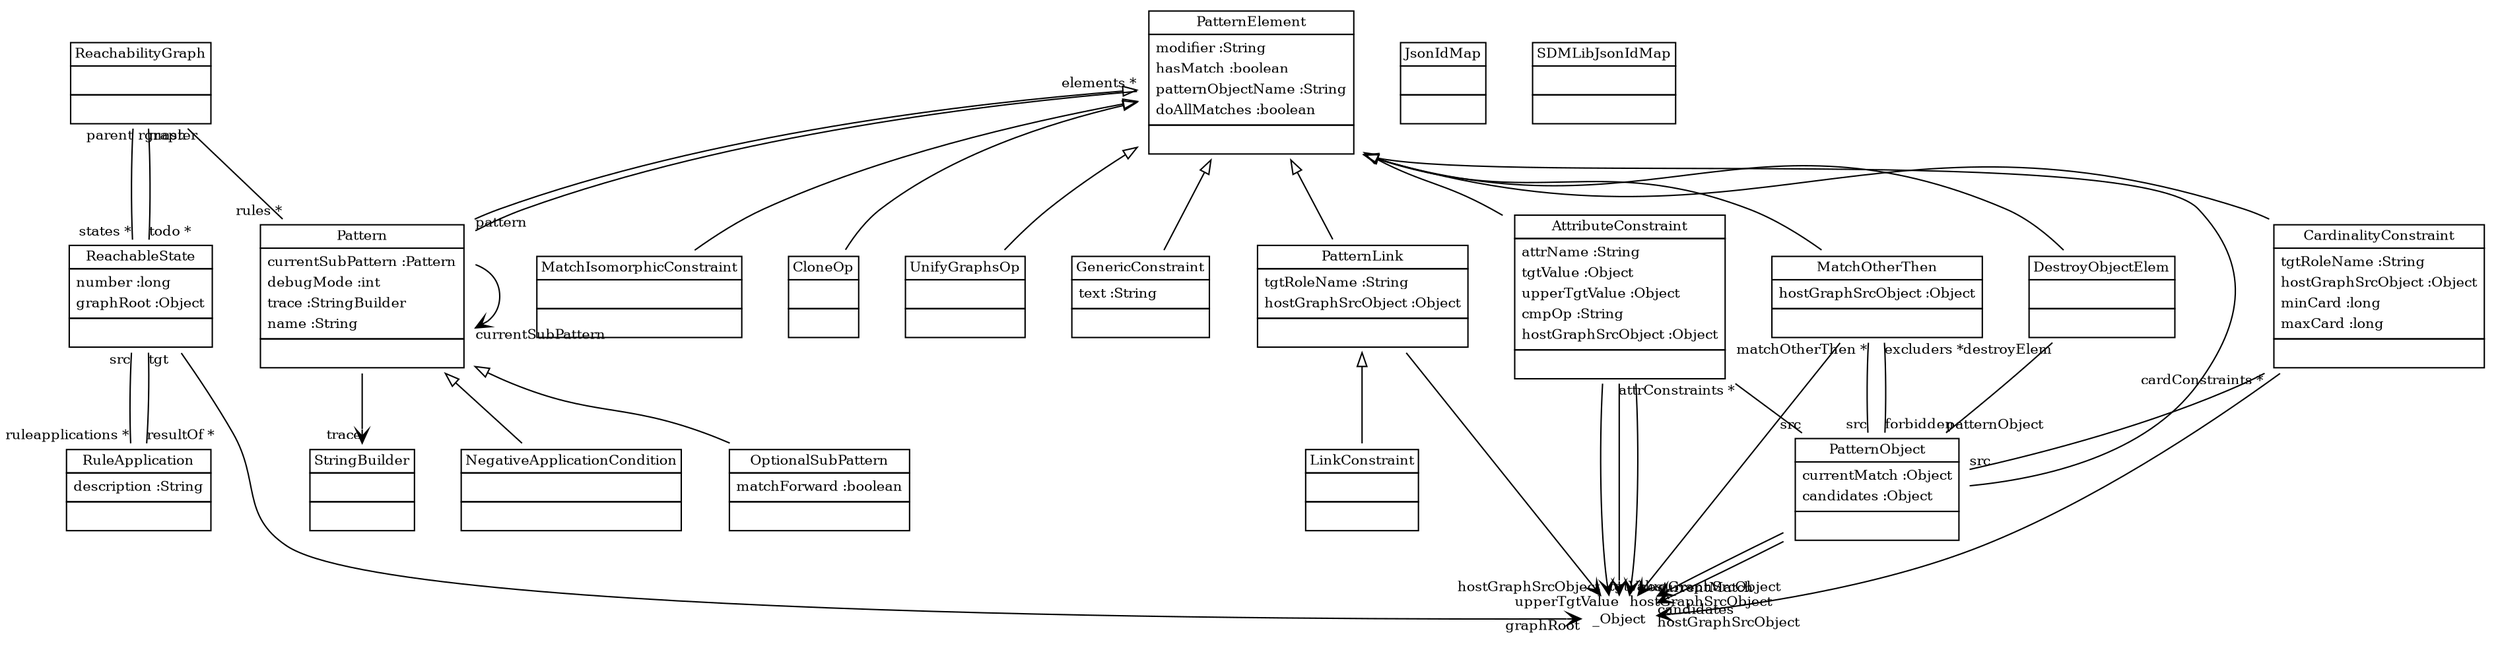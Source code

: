 
 digraph ClassDiagram {
    node [shape = none, fontsize = 10]; 
    edge [fontsize = 10];
    
    
    _PatternElement [label=<<table border='0' cellborder='1' cellspacing='0'> <tr> <td HREF="../src/org/sdmlib/models/pattern/PatternElement.java">PatternElement</td> </tr> <tr><td><table border='0' cellborder='0' cellspacing='0'> <tr><td align='left'>modifier :String</td></tr> <tr><td align='left'>hasMatch :boolean</td></tr> <tr><td align='left'>patternObjectName :String</td></tr> <tr><td align='left'>doAllMatches :boolean</td></tr>  </table></td></tr> <tr><td><table border='0' cellborder='0' cellspacing='0'> <tr><td> </td></tr> </table></td></tr> </table>>];
    _Pattern [label=<<table border='0' cellborder='1' cellspacing='0'> <tr> <td HREF="../src/org/sdmlib/models/pattern/Pattern.java">Pattern</td> </tr> <tr><td><table border='0' cellborder='0' cellspacing='0'> <tr><td align='left'>currentSubPattern :Pattern</td></tr> <tr><td align='left'>debugMode :int</td></tr> <tr><td align='left'>trace :StringBuilder</td></tr> <tr><td align='left'>name :String</td></tr>  </table></td></tr> <tr><td><table border='0' cellborder='0' cellspacing='0'> <tr><td> </td></tr> </table></td></tr> </table>>];
    _StringBuilder [label=<<table border='0' cellborder='1' cellspacing='0'> <tr> <td HREF="../src/java/lang/StringBuilder.java">StringBuilder</td> </tr> <tr><td><table border='0' cellborder='0' cellspacing='0'> <tr><td> </td></tr> </table></td></tr> <tr><td><table border='0' cellborder='0' cellspacing='0'> <tr><td> </td></tr> </table></td></tr> </table>>];
    _NegativeApplicationCondition [label=<<table border='0' cellborder='1' cellspacing='0'> <tr> <td HREF="../src/org/sdmlib/models/pattern/NegativeApplicationCondition.java">NegativeApplicationCondition</td> </tr> <tr><td><table border='0' cellborder='0' cellspacing='0'> <tr><td> </td></tr> </table></td></tr> <tr><td><table border='0' cellborder='0' cellspacing='0'> <tr><td> </td></tr> </table></td></tr> </table>>];
    _OptionalSubPattern [label=<<table border='0' cellborder='1' cellspacing='0'> <tr> <td HREF="../src/org/sdmlib/models/pattern/OptionalSubPattern.java">OptionalSubPattern</td> </tr> <tr><td><table border='0' cellborder='0' cellspacing='0'> <tr><td align='left'>matchForward :boolean</td></tr>  </table></td></tr> <tr><td><table border='0' cellborder='0' cellspacing='0'> <tr><td> </td></tr> </table></td></tr> </table>>];
    _PatternObject [label=<<table border='0' cellborder='1' cellspacing='0'> <tr> <td HREF="../src/org/sdmlib/models/pattern/PatternObject.java">PatternObject</td> </tr> <tr><td><table border='0' cellborder='0' cellspacing='0'> <tr><td align='left'>currentMatch :Object</td></tr> <tr><td align='left'>candidates :Object</td></tr>  </table></td></tr> <tr><td><table border='0' cellborder='0' cellspacing='0'> <tr><td> </td></tr> </table></td></tr> </table>>];
    _PatternLink [label=<<table border='0' cellborder='1' cellspacing='0'> <tr> <td HREF="../src/org/sdmlib/models/pattern/PatternLink.java">PatternLink</td> </tr> <tr><td><table border='0' cellborder='0' cellspacing='0'> <tr><td align='left'>tgtRoleName :String</td></tr> <tr><td align='left'>hostGraphSrcObject :Object</td></tr>  </table></td></tr> <tr><td><table border='0' cellborder='0' cellspacing='0'> <tr><td> </td></tr> </table></td></tr> </table>>];
    _AttributeConstraint [label=<<table border='0' cellborder='1' cellspacing='0'> <tr> <td HREF="../src/org/sdmlib/models/pattern/AttributeConstraint.java">AttributeConstraint</td> </tr> <tr><td><table border='0' cellborder='0' cellspacing='0'> <tr><td align='left'>attrName :String</td></tr> <tr><td align='left'>tgtValue :Object</td></tr> <tr><td align='left'>upperTgtValue :Object</td></tr> <tr><td align='left'>cmpOp :String</td></tr> <tr><td align='left'>hostGraphSrcObject :Object</td></tr>  </table></td></tr> <tr><td><table border='0' cellborder='0' cellspacing='0'> <tr><td> </td></tr> </table></td></tr> </table>>];
    _LinkConstraint [label=<<table border='0' cellborder='1' cellspacing='0'> <tr> <td HREF="../src/org/sdmlib/models/pattern/LinkConstraint.java">LinkConstraint</td> </tr> <tr><td><table border='0' cellborder='0' cellspacing='0'> <tr><td> </td></tr> </table></td></tr> <tr><td><table border='0' cellborder='0' cellspacing='0'> <tr><td> </td></tr> </table></td></tr> </table>>];
    _MatchIsomorphicConstraint [label=<<table border='0' cellborder='1' cellspacing='0'> <tr> <td HREF="../src/org/sdmlib/models/pattern/MatchIsomorphicConstraint.java">MatchIsomorphicConstraint</td> </tr> <tr><td><table border='0' cellborder='0' cellspacing='0'> <tr><td> </td></tr> </table></td></tr> <tr><td><table border='0' cellborder='0' cellspacing='0'> <tr><td> </td></tr> </table></td></tr> </table>>];
    _CloneOp [label=<<table border='0' cellborder='1' cellspacing='0'> <tr> <td HREF="../src/org/sdmlib/models/pattern/CloneOp.java">CloneOp</td> </tr> <tr><td><table border='0' cellborder='0' cellspacing='0'> <tr><td> </td></tr> </table></td></tr> <tr><td><table border='0' cellborder='0' cellspacing='0'> <tr><td> </td></tr> </table></td></tr> </table>>];
    _UnifyGraphsOp [label=<<table border='0' cellborder='1' cellspacing='0'> <tr> <td HREF="../src/org/sdmlib/models/pattern/UnifyGraphsOp.java">UnifyGraphsOp</td> </tr> <tr><td><table border='0' cellborder='0' cellspacing='0'> <tr><td> </td></tr> </table></td></tr> <tr><td><table border='0' cellborder='0' cellspacing='0'> <tr><td> </td></tr> </table></td></tr> </table>>];
    _DestroyObjectElem [label=<<table border='0' cellborder='1' cellspacing='0'> <tr> <td HREF="../src/org/sdmlib/models/pattern/DestroyObjectElem.java">DestroyObjectElem</td> </tr> <tr><td><table border='0' cellborder='0' cellspacing='0'> <tr><td> </td></tr> </table></td></tr> <tr><td><table border='0' cellborder='0' cellspacing='0'> <tr><td> </td></tr> </table></td></tr> </table>>];
    _CardinalityConstraint [label=<<table border='0' cellborder='1' cellspacing='0'> <tr> <td HREF="../src/org/sdmlib/models/pattern/CardinalityConstraint.java">CardinalityConstraint</td> </tr> <tr><td><table border='0' cellborder='0' cellspacing='0'> <tr><td align='left'>tgtRoleName :String</td></tr> <tr><td align='left'>hostGraphSrcObject :Object</td></tr> <tr><td align='left'>minCard :long</td></tr> <tr><td align='left'>maxCard :long</td></tr>  </table></td></tr> <tr><td><table border='0' cellborder='0' cellspacing='0'> <tr><td> </td></tr> </table></td></tr> </table>>];
    _MatchOtherThen [label=<<table border='0' cellborder='1' cellspacing='0'> <tr> <td HREF="../src/org/sdmlib/models/pattern/MatchOtherThen.java">MatchOtherThen</td> </tr> <tr><td><table border='0' cellborder='0' cellspacing='0'> <tr><td align='left'>hostGraphSrcObject :Object</td></tr>  </table></td></tr> <tr><td><table border='0' cellborder='0' cellspacing='0'> <tr><td> </td></tr> </table></td></tr> </table>>];
    _GenericConstraint [label=<<table border='0' cellborder='1' cellspacing='0'> <tr> <td HREF="../src/org/sdmlib/models/pattern/GenericConstraint.java">GenericConstraint</td> </tr> <tr><td><table border='0' cellborder='0' cellspacing='0'> <tr><td align='left'>text :String</td></tr>  </table></td></tr> <tr><td><table border='0' cellborder='0' cellspacing='0'> <tr><td> </td></tr> </table></td></tr> </table>>];
    _JsonIdMap [label=<<table border='0' cellborder='1' cellspacing='0'> <tr> <td HREF="../src/org/sdmlib/serialization/json/JsonIdMap.java">JsonIdMap</td> </tr> <tr><td><table border='0' cellborder='0' cellspacing='0'> <tr><td> </td></tr> </table></td></tr> <tr><td><table border='0' cellborder='0' cellspacing='0'> <tr><td> </td></tr> </table></td></tr> </table>>];
    _SDMLibJsonIdMap [label=<<table border='0' cellborder='1' cellspacing='0'> <tr> <td HREF="../src/org/sdmlib/serialization/json/SDMLibJsonIdMap.java">SDMLibJsonIdMap</td> </tr> <tr><td><table border='0' cellborder='0' cellspacing='0'> <tr><td> </td></tr> </table></td></tr> <tr><td><table border='0' cellborder='0' cellspacing='0'> <tr><td> </td></tr> </table></td></tr> </table>>];
    _ReachabilityGraph [label=<<table border='0' cellborder='1' cellspacing='0'> <tr> <td HREF="../src/org/sdmlib/models/pattern/ReachabilityGraph.java">ReachabilityGraph</td> </tr> <tr><td><table border='0' cellborder='0' cellspacing='0'> <tr><td> </td></tr> </table></td></tr> <tr><td><table border='0' cellborder='0' cellspacing='0'> <tr><td> </td></tr> </table></td></tr> </table>>];
    _ReachableState [label=<<table border='0' cellborder='1' cellspacing='0'> <tr> <td HREF="../src/org/sdmlib/models/pattern/ReachableState.java">ReachableState</td> </tr> <tr><td><table border='0' cellborder='0' cellspacing='0'> <tr><td align='left'>number :long</td></tr> <tr><td align='left'>graphRoot :Object</td></tr>  </table></td></tr> <tr><td><table border='0' cellborder='0' cellspacing='0'> <tr><td> </td></tr> </table></td></tr> </table>>];
    _RuleApplication [label=<<table border='0' cellborder='1' cellspacing='0'> <tr> <td HREF="../src/org/sdmlib/models/pattern/RuleApplication.java">RuleApplication</td> </tr> <tr><td><table border='0' cellborder='0' cellspacing='0'> <tr><td align='left'>description :String</td></tr>  </table></td></tr> <tr><td><table border='0' cellborder='0' cellspacing='0'> <tr><td> </td></tr> </table></td></tr> </table>>];
    
    
    
    _PatternElement ->  _Pattern [dir = "back" arrowtail = "empty"];
    _Pattern ->  _NegativeApplicationCondition [dir = "back" arrowtail = "empty"];
    _Pattern ->  _OptionalSubPattern [dir = "back" arrowtail = "empty"];
    _PatternElement ->  _PatternObject [dir = "back" arrowtail = "empty"];
    _PatternElement ->  _PatternLink [dir = "back" arrowtail = "empty"];
    _PatternElement ->  _AttributeConstraint [dir = "back" arrowtail = "empty"];
    _PatternLink ->  _LinkConstraint [dir = "back" arrowtail = "empty"];
    _PatternElement ->  _MatchIsomorphicConstraint [dir = "back" arrowtail = "empty"];
    _PatternElement ->  _CloneOp [dir = "back" arrowtail = "empty"];
    _PatternElement ->  _UnifyGraphsOp [dir = "back" arrowtail = "empty"];
    _PatternElement ->  _DestroyObjectElem [dir = "back" arrowtail = "empty"];
    _PatternElement ->  _CardinalityConstraint [dir = "back" arrowtail = "empty"];
    _PatternElement ->  _MatchOtherThen [dir = "back" arrowtail = "empty"];
    _PatternElement ->  _GenericConstraint [dir = "back" arrowtail = "empty"];
    _Pattern -> _PatternElement [headlabel = "elements *" taillabel = "pattern" arrowhead = "none" ];
    _AttributeConstraint -> _PatternObject [headlabel = "src" taillabel = "attrConstraints *" arrowhead = "none" ];
    _DestroyObjectElem -> _PatternObject [headlabel = "patternObject" taillabel = "destroyElem" arrowhead = "none" ];
    _CardinalityConstraint -> _PatternObject [headlabel = "src" taillabel = "cardConstraints *" arrowhead = "none" ];
    _MatchOtherThen -> _PatternObject [headlabel = "src" taillabel = "matchOtherThen *" arrowhead = "none" ];
    _MatchOtherThen -> _PatternObject [headlabel = "forbidden" taillabel = "excluders *" arrowhead = "none" ];
    _ReachabilityGraph -> _ReachableState [headlabel = "states *" taillabel = "parent" arrowhead = "none" ];
    _ReachableState -> _RuleApplication [headlabel = "ruleapplications *" taillabel = "src" arrowhead = "none" ];
    _RuleApplication -> _ReachableState [headlabel = "tgt" taillabel = "resultOf *" arrowhead = "none" ];
    _ReachabilityGraph -> _ReachableState [headlabel = "todo *" taillabel = "master" arrowhead = "none" ];
    _ReachabilityGraph -> _Pattern [headlabel = "rules *" taillabel = "rgraph" arrowhead = "none" ];
    _Pattern -> _Pattern [headlabel = "currentSubPattern" taillabel = "" arrowhead = "vee" ];
    _Pattern -> _StringBuilder [headlabel = "trace" taillabel = "" arrowhead = "vee" ];
    _PatternObject -> _Object [headlabel = "currentMatch" taillabel = "" arrowhead = "vee" ];
    _PatternObject -> _Object [headlabel = "candidates" taillabel = "" arrowhead = "vee" ];
    _PatternLink -> _Object [headlabel = "hostGraphSrcObject" taillabel = "" arrowhead = "vee" ];
    _AttributeConstraint -> _Object [headlabel = "tgtValue" taillabel = "" arrowhead = "vee" ];
    _AttributeConstraint -> _Object [headlabel = "upperTgtValue" taillabel = "" arrowhead = "vee" ];
    _AttributeConstraint -> _Object [headlabel = "hostGraphSrcObject" taillabel = "" arrowhead = "vee" ];
    _CardinalityConstraint -> _Object [headlabel = "hostGraphSrcObject" taillabel = "" arrowhead = "vee" ];
    _MatchOtherThen -> _Object [headlabel = "hostGraphSrcObject" taillabel = "" arrowhead = "vee" ];
    _ReachableState -> _Object [headlabel = "graphRoot" taillabel = "" arrowhead = "vee" ];
}
